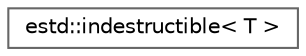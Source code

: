 digraph "Graphical Class Hierarchy"
{
 // LATEX_PDF_SIZE
  bgcolor="transparent";
  edge [fontname=Helvetica,fontsize=10,labelfontname=Helvetica,labelfontsize=10];
  node [fontname=Helvetica,fontsize=10,shape=box,height=0.2,width=0.4];
  rankdir="LR";
  Node0 [id="Node000000",label="estd::indestructible\< T \>",height=0.2,width=0.4,color="grey40", fillcolor="white", style="filled",URL="$d6/dae/classestd_1_1indestructible.html",tooltip=" "];
}
